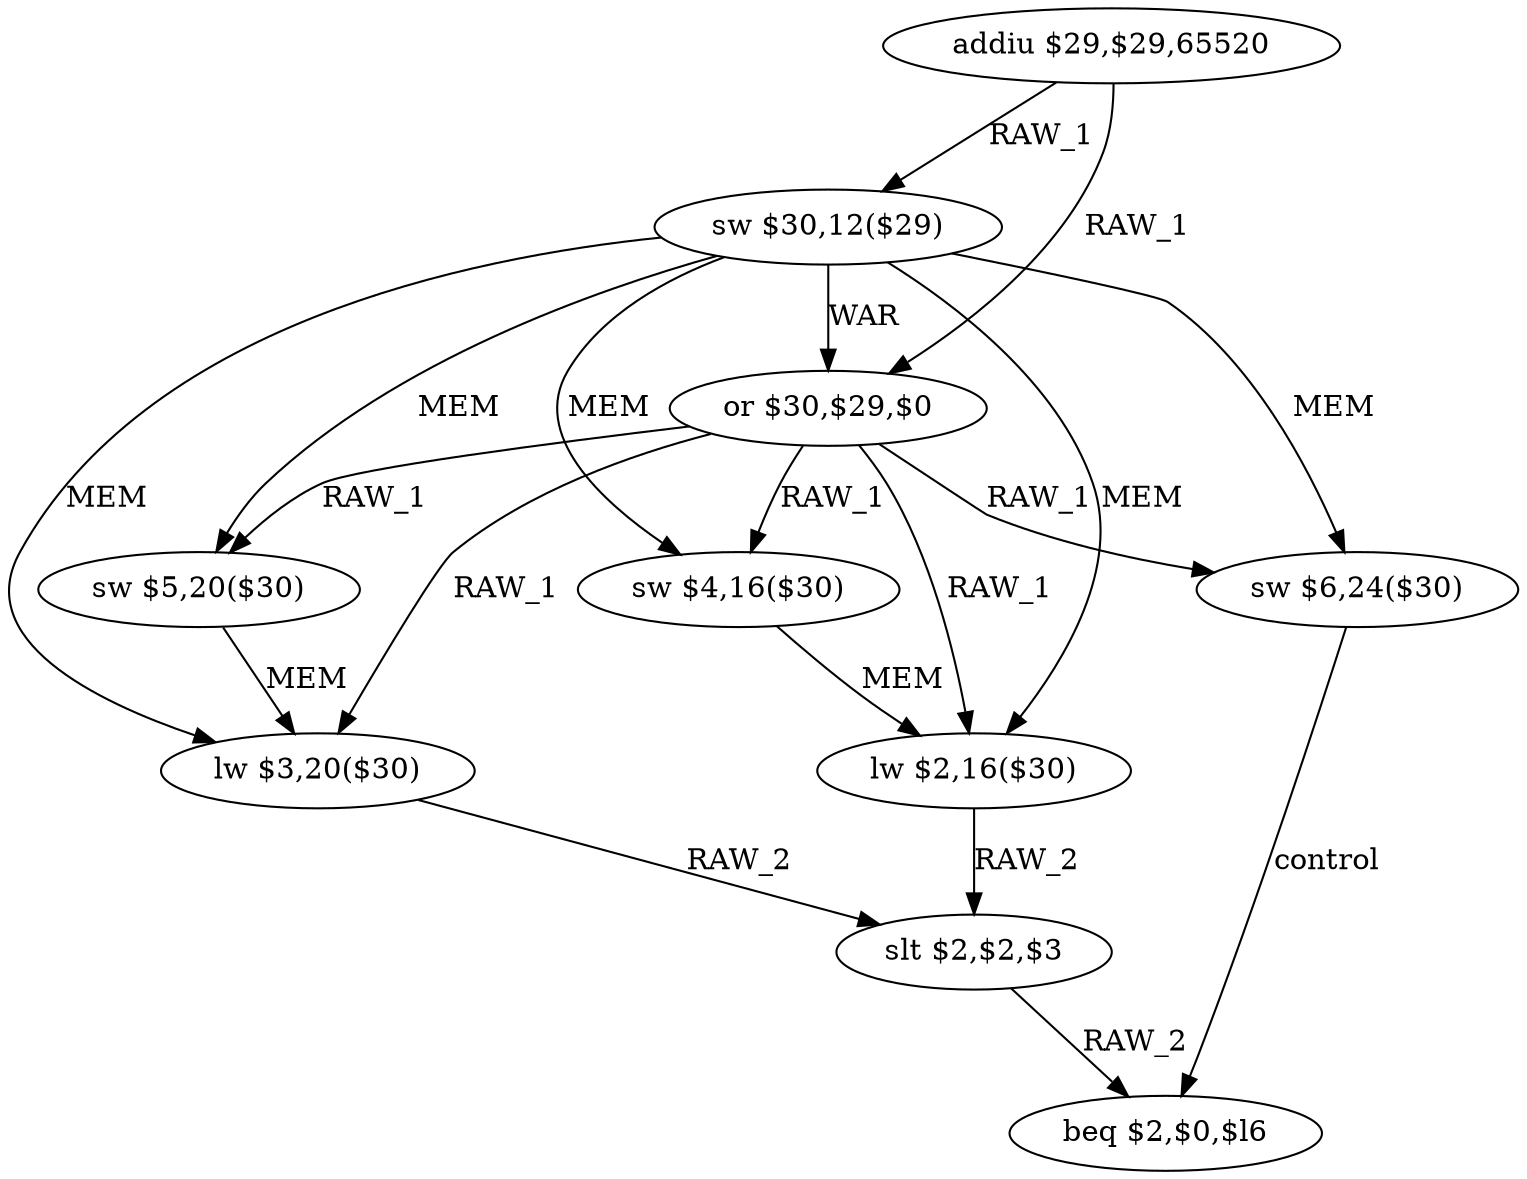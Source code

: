 digraph G1 {
node [shape = ellipse];
i0 [label = "addiu $29,$29,65520"] ;
i0 ->  i1 [label= "RAW_1"];
i0 ->  i2 [label= "RAW_1"];
i1 [label = "sw $30,12($29)"] ;
i1 ->  i2 [label= "WAR"];
i1 ->  i3 [label= "MEM"];
i1 ->  i4 [label= "MEM"];
i1 ->  i5 [label= "MEM"];
i1 ->  i6 [label= "MEM"];
i1 ->  i7 [label= "MEM"];
i2 [label = "or $30,$29,$0"] ;
i2 ->  i3 [label= "RAW_1"];
i2 ->  i4 [label= "RAW_1"];
i2 ->  i5 [label= "RAW_1"];
i2 ->  i6 [label= "RAW_1"];
i2 ->  i7 [label= "RAW_1"];
i3 [label = "sw $4,16($30)"] ;
i3 ->  i6 [label= "MEM"];
i6 [label = "lw $2,16($30)"] ;
i6 ->  i8 [label= "RAW_2"];
i8 [label = "slt $2,$2,$3"] ;
i8 ->  i9 [label= "RAW_2"];
i9 [label = "beq $2,$0,$l6"] ;
i4 [label = "sw $5,20($30)"] ;
i4 ->  i7 [label= "MEM"];
i7 [label = "lw $3,20($30)"] ;
i7 ->  i8 [label= "RAW_2"];
i5 [label = "sw $6,24($30)"] ;
i5 ->  i9 [label= "control"];
}
